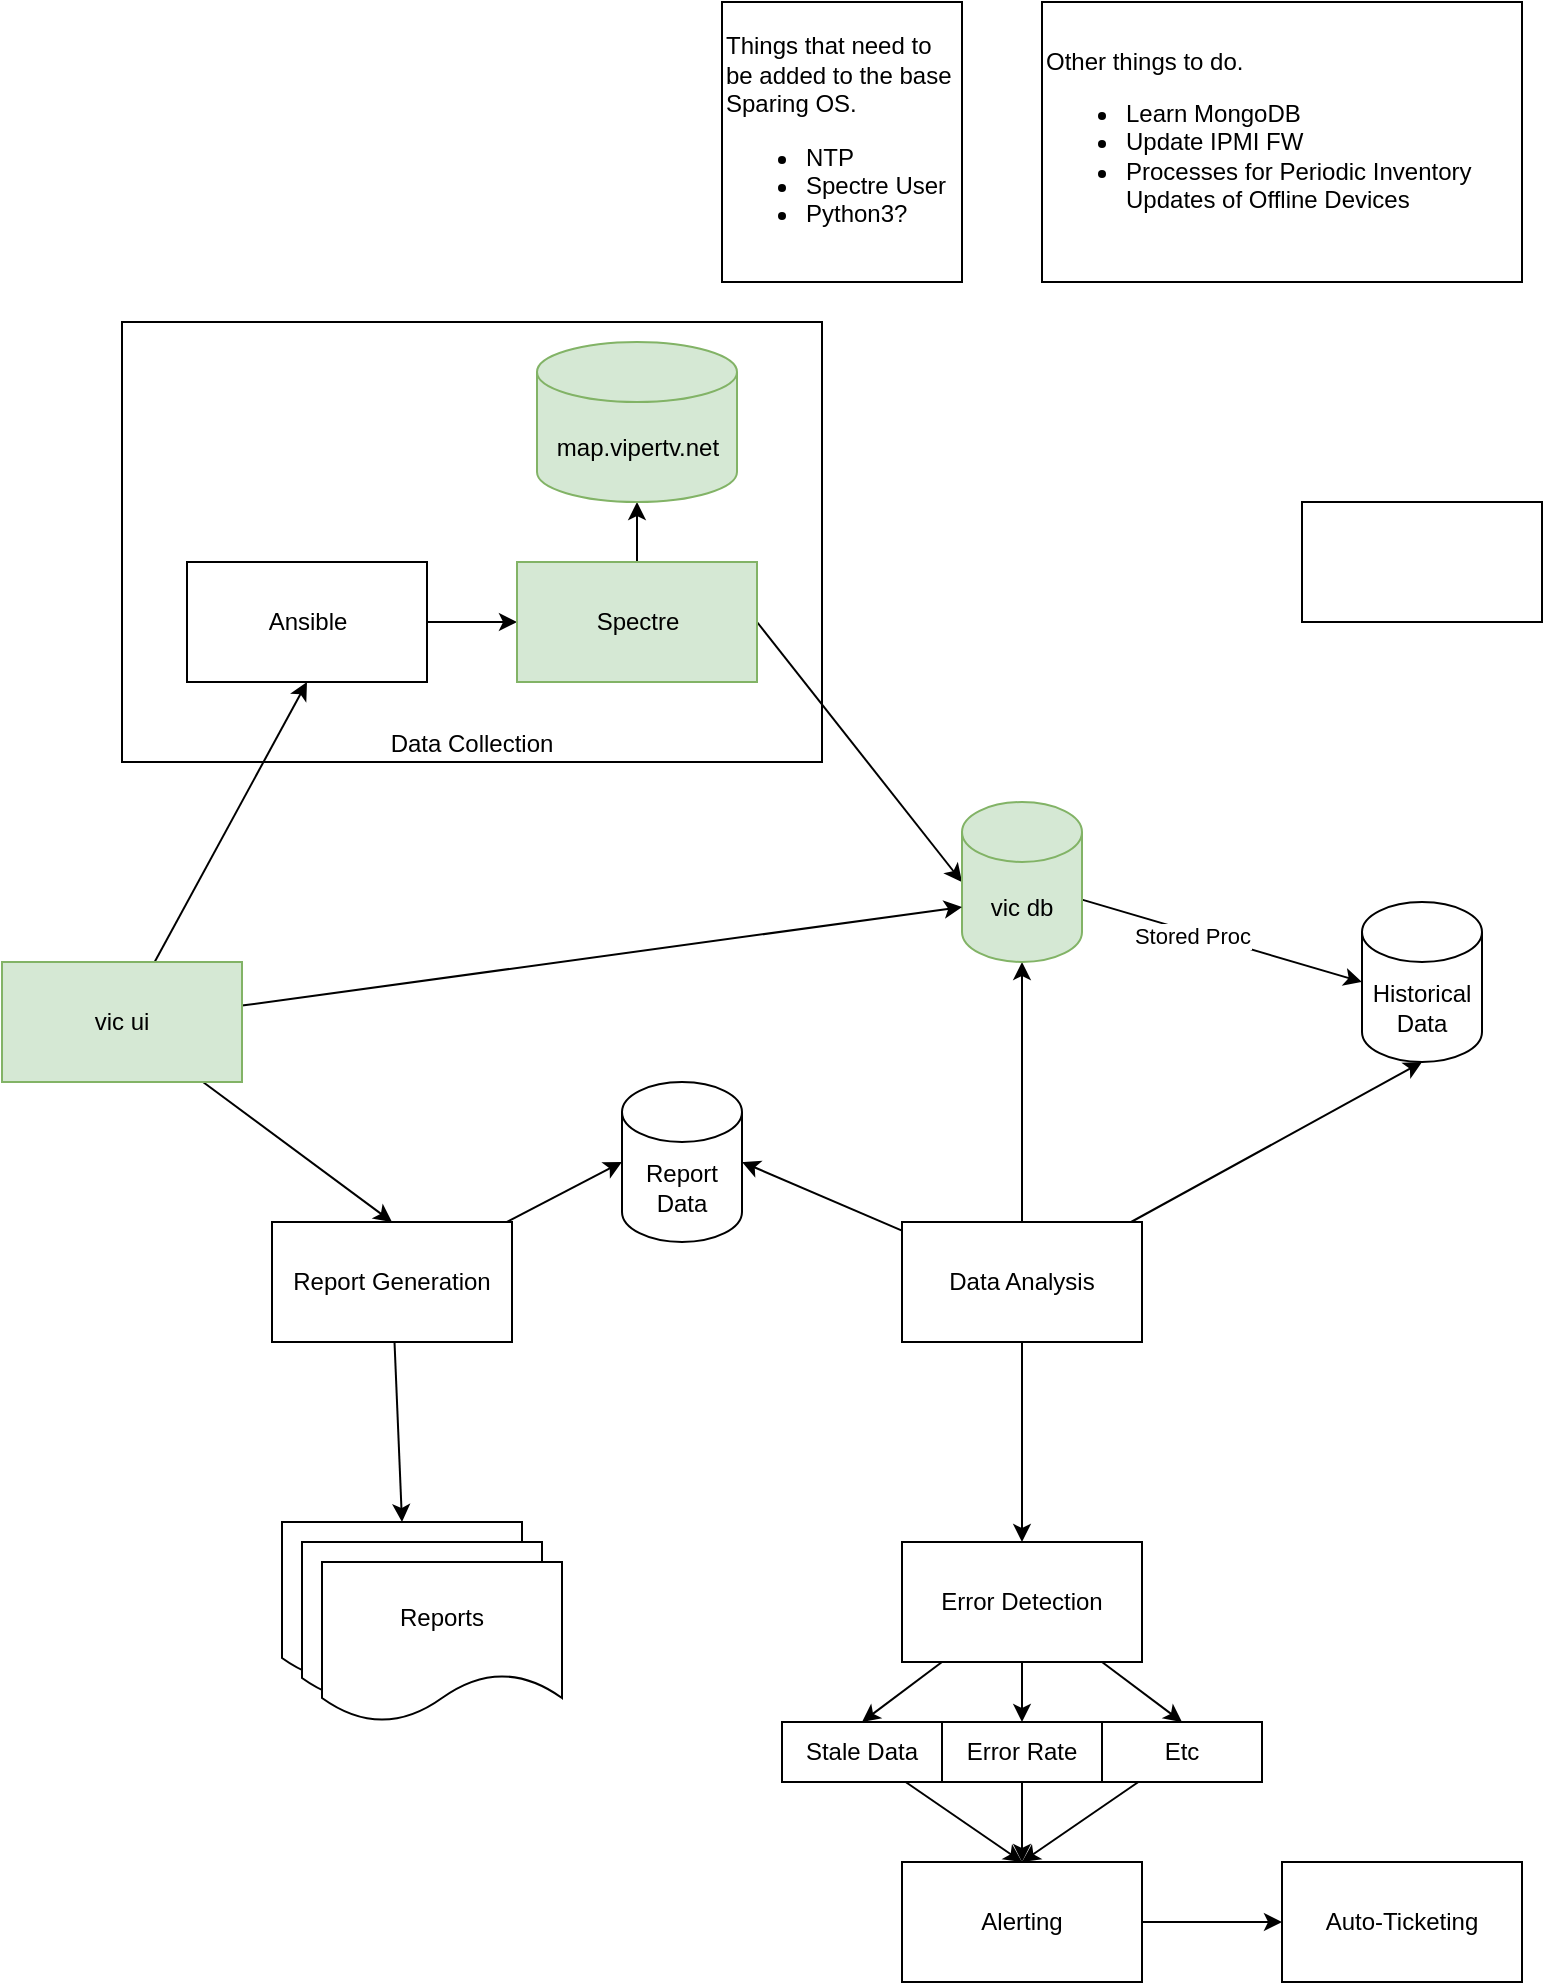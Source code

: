 <mxfile version="16.5.5" type="github" pages="2">
  <diagram id="iNa6gwHDbmFlnGHxlJda" name="Page-1">
    <mxGraphModel dx="1527" dy="988" grid="1" gridSize="10" guides="1" tooltips="1" connect="1" arrows="1" fold="1" page="1" pageScale="1" pageWidth="850" pageHeight="1100" math="0" shadow="0">
      <root>
        <mxCell id="0" />
        <mxCell id="1" parent="0" />
        <mxCell id="YTpRBcynnp5LrahA9CbU-48" value="&lt;br&gt;&lt;br&gt;&lt;br&gt;&lt;br&gt;&lt;br&gt;&lt;br&gt;&lt;br&gt;&lt;br&gt;&lt;br&gt;&lt;br&gt;&lt;br&gt;&lt;br&gt;&lt;br&gt;&lt;br&gt;Data Collection" style="rounded=0;whiteSpace=wrap;html=1;align=center;" vertex="1" parent="1">
          <mxGeometry x="100" y="180" width="350" height="220" as="geometry" />
        </mxCell>
        <mxCell id="HMwS3oWkcflXyOTSQmY--2" style="edgeStyle=none;rounded=0;orthogonalLoop=1;jettySize=auto;html=1;entryX=0;entryY=0.5;entryDx=0;entryDy=0;entryPerimeter=0;" edge="1" parent="1" source="YTpRBcynnp5LrahA9CbU-1" target="HMwS3oWkcflXyOTSQmY--1">
          <mxGeometry relative="1" as="geometry" />
        </mxCell>
        <mxCell id="HMwS3oWkcflXyOTSQmY--8" style="edgeStyle=none;rounded=0;orthogonalLoop=1;jettySize=auto;html=1;entryX=0.5;entryY=0;entryDx=0;entryDy=0;" edge="1" parent="1" source="YTpRBcynnp5LrahA9CbU-1" target="HMwS3oWkcflXyOTSQmY--3">
          <mxGeometry relative="1" as="geometry" />
        </mxCell>
        <mxCell id="YTpRBcynnp5LrahA9CbU-1" value="Report Generation" style="rounded=0;whiteSpace=wrap;html=1;" vertex="1" parent="1">
          <mxGeometry x="175" y="630" width="120" height="60" as="geometry" />
        </mxCell>
        <mxCell id="YTpRBcynnp5LrahA9CbU-15" style="edgeStyle=none;rounded=0;orthogonalLoop=1;jettySize=auto;html=1;entryX=0.5;entryY=0;entryDx=0;entryDy=0;" edge="1" parent="1" source="YTpRBcynnp5LrahA9CbU-4" target="YTpRBcynnp5LrahA9CbU-5">
          <mxGeometry relative="1" as="geometry" />
        </mxCell>
        <mxCell id="YTpRBcynnp5LrahA9CbU-31" style="edgeStyle=none;rounded=0;orthogonalLoop=1;jettySize=auto;html=1;entryX=1;entryY=0.5;entryDx=0;entryDy=0;entryPerimeter=0;" edge="1" parent="1" source="YTpRBcynnp5LrahA9CbU-4" target="HMwS3oWkcflXyOTSQmY--1">
          <mxGeometry relative="1" as="geometry">
            <mxPoint x="370" y="690" as="targetPoint" />
          </mxGeometry>
        </mxCell>
        <mxCell id="YTpRBcynnp5LrahA9CbU-47" style="edgeStyle=none;rounded=0;orthogonalLoop=1;jettySize=auto;html=1;entryX=0.5;entryY=1;entryDx=0;entryDy=0;entryPerimeter=0;" edge="1" parent="1" source="YTpRBcynnp5LrahA9CbU-4" target="YTpRBcynnp5LrahA9CbU-38">
          <mxGeometry relative="1" as="geometry" />
        </mxCell>
        <mxCell id="YTpRBcynnp5LrahA9CbU-52" style="edgeStyle=none;rounded=0;orthogonalLoop=1;jettySize=auto;html=1;entryX=0.5;entryY=1;entryDx=0;entryDy=0;entryPerimeter=0;" edge="1" parent="1" source="YTpRBcynnp5LrahA9CbU-4" target="YTpRBcynnp5LrahA9CbU-39">
          <mxGeometry relative="1" as="geometry" />
        </mxCell>
        <mxCell id="YTpRBcynnp5LrahA9CbU-4" value="Data Analysis" style="rounded=0;whiteSpace=wrap;html=1;" vertex="1" parent="1">
          <mxGeometry x="490" y="630" width="120" height="60" as="geometry" />
        </mxCell>
        <mxCell id="YTpRBcynnp5LrahA9CbU-13" style="edgeStyle=none;rounded=0;orthogonalLoop=1;jettySize=auto;html=1;entryX=0.5;entryY=0;entryDx=0;entryDy=0;" edge="1" parent="1" source="YTpRBcynnp5LrahA9CbU-5" target="YTpRBcynnp5LrahA9CbU-10">
          <mxGeometry relative="1" as="geometry" />
        </mxCell>
        <mxCell id="YTpRBcynnp5LrahA9CbU-14" style="edgeStyle=none;rounded=0;orthogonalLoop=1;jettySize=auto;html=1;entryX=0.5;entryY=0;entryDx=0;entryDy=0;" edge="1" parent="1" source="YTpRBcynnp5LrahA9CbU-5" target="YTpRBcynnp5LrahA9CbU-9">
          <mxGeometry relative="1" as="geometry" />
        </mxCell>
        <mxCell id="YTpRBcynnp5LrahA9CbU-24" style="edgeStyle=none;rounded=0;orthogonalLoop=1;jettySize=auto;html=1;exitX=1;exitY=0.5;exitDx=0;exitDy=0;entryX=0;entryY=0.5;entryDx=0;entryDy=0;" edge="1" parent="1" source="YTpRBcynnp5LrahA9CbU-18" target="YTpRBcynnp5LrahA9CbU-23">
          <mxGeometry relative="1" as="geometry" />
        </mxCell>
        <mxCell id="HMwS3oWkcflXyOTSQmY--13" style="edgeStyle=none;rounded=0;orthogonalLoop=1;jettySize=auto;html=1;entryX=0.5;entryY=0;entryDx=0;entryDy=0;" edge="1" parent="1" source="YTpRBcynnp5LrahA9CbU-5" target="HMwS3oWkcflXyOTSQmY--10">
          <mxGeometry relative="1" as="geometry" />
        </mxCell>
        <mxCell id="YTpRBcynnp5LrahA9CbU-5" value="Error Detection" style="rounded=0;whiteSpace=wrap;html=1;" vertex="1" parent="1">
          <mxGeometry x="490" y="790" width="120" height="60" as="geometry" />
        </mxCell>
        <mxCell id="YTpRBcynnp5LrahA9CbU-6" value="" style="rounded=0;whiteSpace=wrap;html=1;" vertex="1" parent="1">
          <mxGeometry x="690" y="270" width="120" height="60" as="geometry" />
        </mxCell>
        <mxCell id="YTpRBcynnp5LrahA9CbU-26" style="edgeStyle=none;rounded=0;orthogonalLoop=1;jettySize=auto;html=1;entryX=0;entryY=0.5;entryDx=0;entryDy=0;exitX=1;exitY=0.5;exitDx=0;exitDy=0;entryPerimeter=0;" edge="1" parent="1" source="YTpRBcynnp5LrahA9CbU-27" target="YTpRBcynnp5LrahA9CbU-38">
          <mxGeometry relative="1" as="geometry" />
        </mxCell>
        <mxCell id="YTpRBcynnp5LrahA9CbU-19" style="edgeStyle=none;rounded=0;orthogonalLoop=1;jettySize=auto;html=1;entryX=0.5;entryY=0;entryDx=0;entryDy=0;" edge="1" parent="1" source="YTpRBcynnp5LrahA9CbU-9" target="YTpRBcynnp5LrahA9CbU-18">
          <mxGeometry relative="1" as="geometry" />
        </mxCell>
        <mxCell id="YTpRBcynnp5LrahA9CbU-9" value="Stale Data" style="rounded=0;whiteSpace=wrap;html=1;" vertex="1" parent="1">
          <mxGeometry x="430" y="880" width="80" height="30" as="geometry" />
        </mxCell>
        <mxCell id="YTpRBcynnp5LrahA9CbU-20" style="edgeStyle=none;rounded=0;orthogonalLoop=1;jettySize=auto;html=1;entryX=0.5;entryY=0;entryDx=0;entryDy=0;" edge="1" parent="1" source="YTpRBcynnp5LrahA9CbU-10" target="YTpRBcynnp5LrahA9CbU-18">
          <mxGeometry relative="1" as="geometry">
            <mxPoint x="545" y="950" as="targetPoint" />
          </mxGeometry>
        </mxCell>
        <mxCell id="YTpRBcynnp5LrahA9CbU-10" value="Error Rate" style="rounded=0;whiteSpace=wrap;html=1;" vertex="1" parent="1">
          <mxGeometry x="510" y="880" width="80" height="30" as="geometry" />
        </mxCell>
        <mxCell id="YTpRBcynnp5LrahA9CbU-18" value="Alerting" style="rounded=0;whiteSpace=wrap;html=1;" vertex="1" parent="1">
          <mxGeometry x="490" y="950" width="120" height="60" as="geometry" />
        </mxCell>
        <mxCell id="YTpRBcynnp5LrahA9CbU-29" style="edgeStyle=none;rounded=0;orthogonalLoop=1;jettySize=auto;html=1;entryX=0;entryY=0.5;entryDx=0;entryDy=0;" edge="1" parent="1" source="YTpRBcynnp5LrahA9CbU-21" target="YTpRBcynnp5LrahA9CbU-27">
          <mxGeometry relative="1" as="geometry" />
        </mxCell>
        <mxCell id="YTpRBcynnp5LrahA9CbU-21" value="Ansible" style="rounded=0;whiteSpace=wrap;html=1;" vertex="1" parent="1">
          <mxGeometry x="132.5" y="300" width="120" height="60" as="geometry" />
        </mxCell>
        <mxCell id="YTpRBcynnp5LrahA9CbU-23" value="Auto-Ticketing" style="rounded=0;whiteSpace=wrap;html=1;" vertex="1" parent="1">
          <mxGeometry x="680" y="950" width="120" height="60" as="geometry" />
        </mxCell>
        <mxCell id="YTpRBcynnp5LrahA9CbU-50" style="edgeStyle=none;rounded=0;orthogonalLoop=1;jettySize=auto;html=1;entryX=0.5;entryY=1;entryDx=0;entryDy=0;entryPerimeter=0;" edge="1" parent="1" source="YTpRBcynnp5LrahA9CbU-27" target="YTpRBcynnp5LrahA9CbU-49">
          <mxGeometry relative="1" as="geometry" />
        </mxCell>
        <mxCell id="YTpRBcynnp5LrahA9CbU-27" value="Spectre" style="rounded=0;whiteSpace=wrap;html=1;fillColor=#d5e8d4;strokeColor=#82b366;" vertex="1" parent="1">
          <mxGeometry x="297.5" y="300" width="120" height="60" as="geometry" />
        </mxCell>
        <mxCell id="YTpRBcynnp5LrahA9CbU-36" value="&lt;div&gt;Things that need to be added to the base Sparing OS.&lt;/div&gt;&lt;ul&gt;&lt;li&gt;NTP&lt;/li&gt;&lt;li&gt;Spectre User&lt;/li&gt;&lt;li&gt;Python3?&lt;/li&gt;&lt;/ul&gt;" style="rounded=0;whiteSpace=wrap;html=1;align=left;" vertex="1" parent="1">
          <mxGeometry x="400" y="20" width="120" height="140" as="geometry" />
        </mxCell>
        <mxCell id="YTpRBcynnp5LrahA9CbU-37" value="Other things to do.&lt;br&gt;&lt;ul&gt;&lt;li&gt;Learn MongoDB&lt;/li&gt;&lt;li&gt;Update IPMI FW&lt;/li&gt;&lt;li&gt;Processes for Periodic Inventory Updates of Offline Devices&lt;/li&gt;&lt;/ul&gt;" style="rounded=0;whiteSpace=wrap;html=1;align=left;" vertex="1" parent="1">
          <mxGeometry x="560" y="20" width="240" height="140" as="geometry" />
        </mxCell>
        <mxCell id="YTpRBcynnp5LrahA9CbU-46" style="edgeStyle=none;rounded=0;orthogonalLoop=1;jettySize=auto;html=1;entryX=0;entryY=0.5;entryDx=0;entryDy=0;entryPerimeter=0;" edge="1" parent="1" source="YTpRBcynnp5LrahA9CbU-38" target="YTpRBcynnp5LrahA9CbU-39">
          <mxGeometry relative="1" as="geometry" />
        </mxCell>
        <mxCell id="YTpRBcynnp5LrahA9CbU-51" value="Stored Proc" style="edgeLabel;html=1;align=center;verticalAlign=middle;resizable=0;points=[];" vertex="1" connectable="0" parent="YTpRBcynnp5LrahA9CbU-46">
          <mxGeometry x="-0.215" y="-2" relative="1" as="geometry">
            <mxPoint as="offset" />
          </mxGeometry>
        </mxCell>
        <mxCell id="YTpRBcynnp5LrahA9CbU-38" value="vic db" style="shape=cylinder3;whiteSpace=wrap;html=1;boundedLbl=1;backgroundOutline=1;size=15;fillColor=#d5e8d4;strokeColor=#82b366;" vertex="1" parent="1">
          <mxGeometry x="520" y="420" width="60" height="80" as="geometry" />
        </mxCell>
        <mxCell id="YTpRBcynnp5LrahA9CbU-39" value="&lt;span&gt;Historical Data&lt;/span&gt;" style="shape=cylinder3;whiteSpace=wrap;html=1;boundedLbl=1;backgroundOutline=1;size=15;" vertex="1" parent="1">
          <mxGeometry x="720" y="470" width="60" height="80" as="geometry" />
        </mxCell>
        <mxCell id="YTpRBcynnp5LrahA9CbU-40" style="edgeStyle=none;rounded=0;orthogonalLoop=1;jettySize=auto;html=1;exitX=0.5;exitY=0;exitDx=0;exitDy=0;exitPerimeter=0;" edge="1" parent="1" source="YTpRBcynnp5LrahA9CbU-39" target="YTpRBcynnp5LrahA9CbU-39">
          <mxGeometry relative="1" as="geometry" />
        </mxCell>
        <mxCell id="YTpRBcynnp5LrahA9CbU-43" style="edgeStyle=none;rounded=0;orthogonalLoop=1;jettySize=auto;html=1;entryX=0;entryY=0;entryDx=0;entryDy=52.5;entryPerimeter=0;" edge="1" parent="1" source="YTpRBcynnp5LrahA9CbU-42" target="YTpRBcynnp5LrahA9CbU-38">
          <mxGeometry relative="1" as="geometry" />
        </mxCell>
        <mxCell id="YTpRBcynnp5LrahA9CbU-44" style="edgeStyle=none;rounded=0;orthogonalLoop=1;jettySize=auto;html=1;entryX=0.5;entryY=1;entryDx=0;entryDy=0;" edge="1" parent="1" source="YTpRBcynnp5LrahA9CbU-42" target="YTpRBcynnp5LrahA9CbU-21">
          <mxGeometry relative="1" as="geometry" />
        </mxCell>
        <mxCell id="YTpRBcynnp5LrahA9CbU-45" style="edgeStyle=none;rounded=0;orthogonalLoop=1;jettySize=auto;html=1;entryX=0.5;entryY=0;entryDx=0;entryDy=0;" edge="1" parent="1" source="YTpRBcynnp5LrahA9CbU-42" target="YTpRBcynnp5LrahA9CbU-1">
          <mxGeometry relative="1" as="geometry" />
        </mxCell>
        <mxCell id="YTpRBcynnp5LrahA9CbU-42" value="vic ui" style="rounded=0;whiteSpace=wrap;html=1;fillColor=#d5e8d4;strokeColor=#82b366;" vertex="1" parent="1">
          <mxGeometry x="40" y="500" width="120" height="60" as="geometry" />
        </mxCell>
        <mxCell id="YTpRBcynnp5LrahA9CbU-49" value="map.vipertv.net" style="shape=cylinder3;whiteSpace=wrap;html=1;boundedLbl=1;backgroundOutline=1;size=15;fillColor=#d5e8d4;strokeColor=#82b366;" vertex="1" parent="1">
          <mxGeometry x="307.5" y="190" width="100" height="80" as="geometry" />
        </mxCell>
        <mxCell id="HMwS3oWkcflXyOTSQmY--1" value="Report Data" style="shape=cylinder3;whiteSpace=wrap;html=1;boundedLbl=1;backgroundOutline=1;size=15;" vertex="1" parent="1">
          <mxGeometry x="350" y="560" width="60" height="80" as="geometry" />
        </mxCell>
        <mxCell id="HMwS3oWkcflXyOTSQmY--6" value="" style="group" vertex="1" connectable="0" parent="1">
          <mxGeometry x="180" y="780" width="140" height="100" as="geometry" />
        </mxCell>
        <mxCell id="HMwS3oWkcflXyOTSQmY--3" value="" style="shape=document;whiteSpace=wrap;html=1;boundedLbl=1;" vertex="1" parent="HMwS3oWkcflXyOTSQmY--6">
          <mxGeometry width="120" height="80" as="geometry" />
        </mxCell>
        <mxCell id="HMwS3oWkcflXyOTSQmY--4" value="" style="shape=document;whiteSpace=wrap;html=1;boundedLbl=1;" vertex="1" parent="HMwS3oWkcflXyOTSQmY--6">
          <mxGeometry x="10" y="10" width="120" height="80" as="geometry" />
        </mxCell>
        <mxCell id="HMwS3oWkcflXyOTSQmY--5" value="Reports" style="shape=document;whiteSpace=wrap;html=1;boundedLbl=1;" vertex="1" parent="HMwS3oWkcflXyOTSQmY--6">
          <mxGeometry x="20" y="20" width="120" height="80" as="geometry" />
        </mxCell>
        <mxCell id="HMwS3oWkcflXyOTSQmY--11" style="edgeStyle=none;rounded=0;orthogonalLoop=1;jettySize=auto;html=1;entryX=0.5;entryY=0;entryDx=0;entryDy=0;" edge="1" parent="1" source="HMwS3oWkcflXyOTSQmY--10" target="YTpRBcynnp5LrahA9CbU-18">
          <mxGeometry relative="1" as="geometry" />
        </mxCell>
        <mxCell id="HMwS3oWkcflXyOTSQmY--10" value="Etc" style="rounded=0;whiteSpace=wrap;html=1;" vertex="1" parent="1">
          <mxGeometry x="590" y="880" width="80" height="30" as="geometry" />
        </mxCell>
      </root>
    </mxGraphModel>
  </diagram>
  <diagram id="oy0TSkVBTCcd7K_Q4QAu" name="Page-2">
    <mxGraphModel dx="1298" dy="840" grid="1" gridSize="10" guides="1" tooltips="1" connect="1" arrows="1" fold="1" page="1" pageScale="1" pageWidth="850" pageHeight="1100" math="0" shadow="0">
      <root>
        <mxCell id="VLt_9roAdXt-bkGlbZfn-0" />
        <mxCell id="VLt_9roAdXt-bkGlbZfn-1" parent="VLt_9roAdXt-bkGlbZfn-0" />
      </root>
    </mxGraphModel>
  </diagram>
</mxfile>
